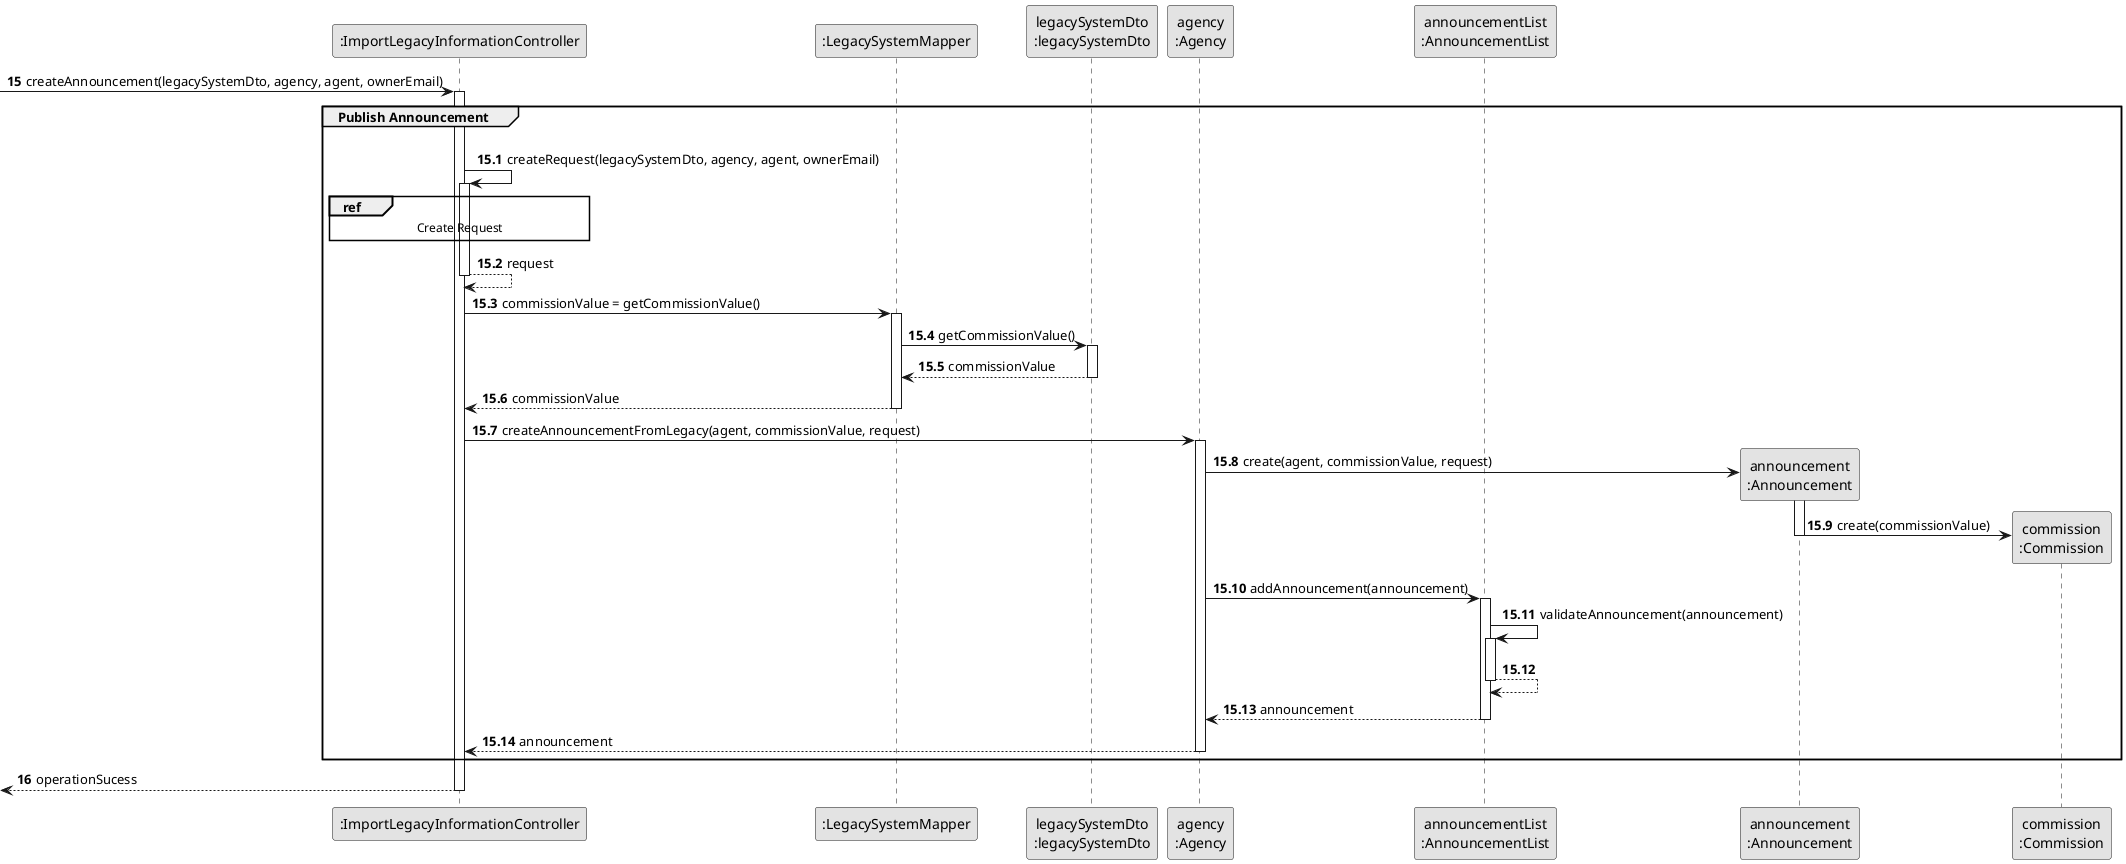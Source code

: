 @startuml
skinparam monochrome true
skinparam packageStyle rectangle
skinparam shANNOUNCEowing false\

participant ":ImportLegacyInformationController" as CTRL
participant ":LegacySystemMapper" as MAPPER
participant "legacySystemDto\n:legacySystemDto" as DTO
participant "agency\n:Agency" as AGENCY
participant "announcementList\n:AnnouncementList" as LIST
participant "announcement\n:Announcement" as ANNOUNCE
participant "commission\n:Commission" as COMMISSION

    'MUDAR O AUTONUMBER

    autonumber 15

     -> CTRL : createAnnouncement(legacySystemDto, agency, agent, ownerEmail)
    activate CTRL

    autonumber 15.1

    group Publish Announcement

    |||
    CTRL -> CTRL : createRequest(legacySystemDto, agency, agent, ownerEmail)
    activate CTRL

    ref over CTRL
        Create Request
    end ref

        CTRL --> CTRL : request
    deactivate CTRL

    CTRL -> MAPPER : commissionValue = getCommissionValue()
    activate MAPPER

        MAPPER -> DTO : getCommissionValue()
        activate DTO

            DTO --> MAPPER : commissionValue
        deactivate DTO

        MAPPER --> CTRL : commissionValue
    deactivate MAPPER

    CTRL -> AGENCY : createAnnouncementFromLegacy(agent, commissionValue, request)
    activate AGENCY

        AGENCY -> ANNOUNCE**: create(agent, commissionValue, request)
        activate ANNOUNCE

        ANNOUNCE -> COMMISSION** : create(commissionValue)
     deactivate ANNOUNCE

    AGENCY -> LIST: addAnnouncement(announcement)
    activate LIST

        LIST -> LIST: validateAnnouncement(announcement)
        activate LIST
            LIST --> LIST
        deactivate LIST

        LIST --> AGENCY : announcement
    deactivate LIST

        AGENCY --> CTRL : announcement
    deactivate  AGENCY

    end group

autonumber 16

    <-- CTRL : operationSucess
    deactivate CTRL

@enduml